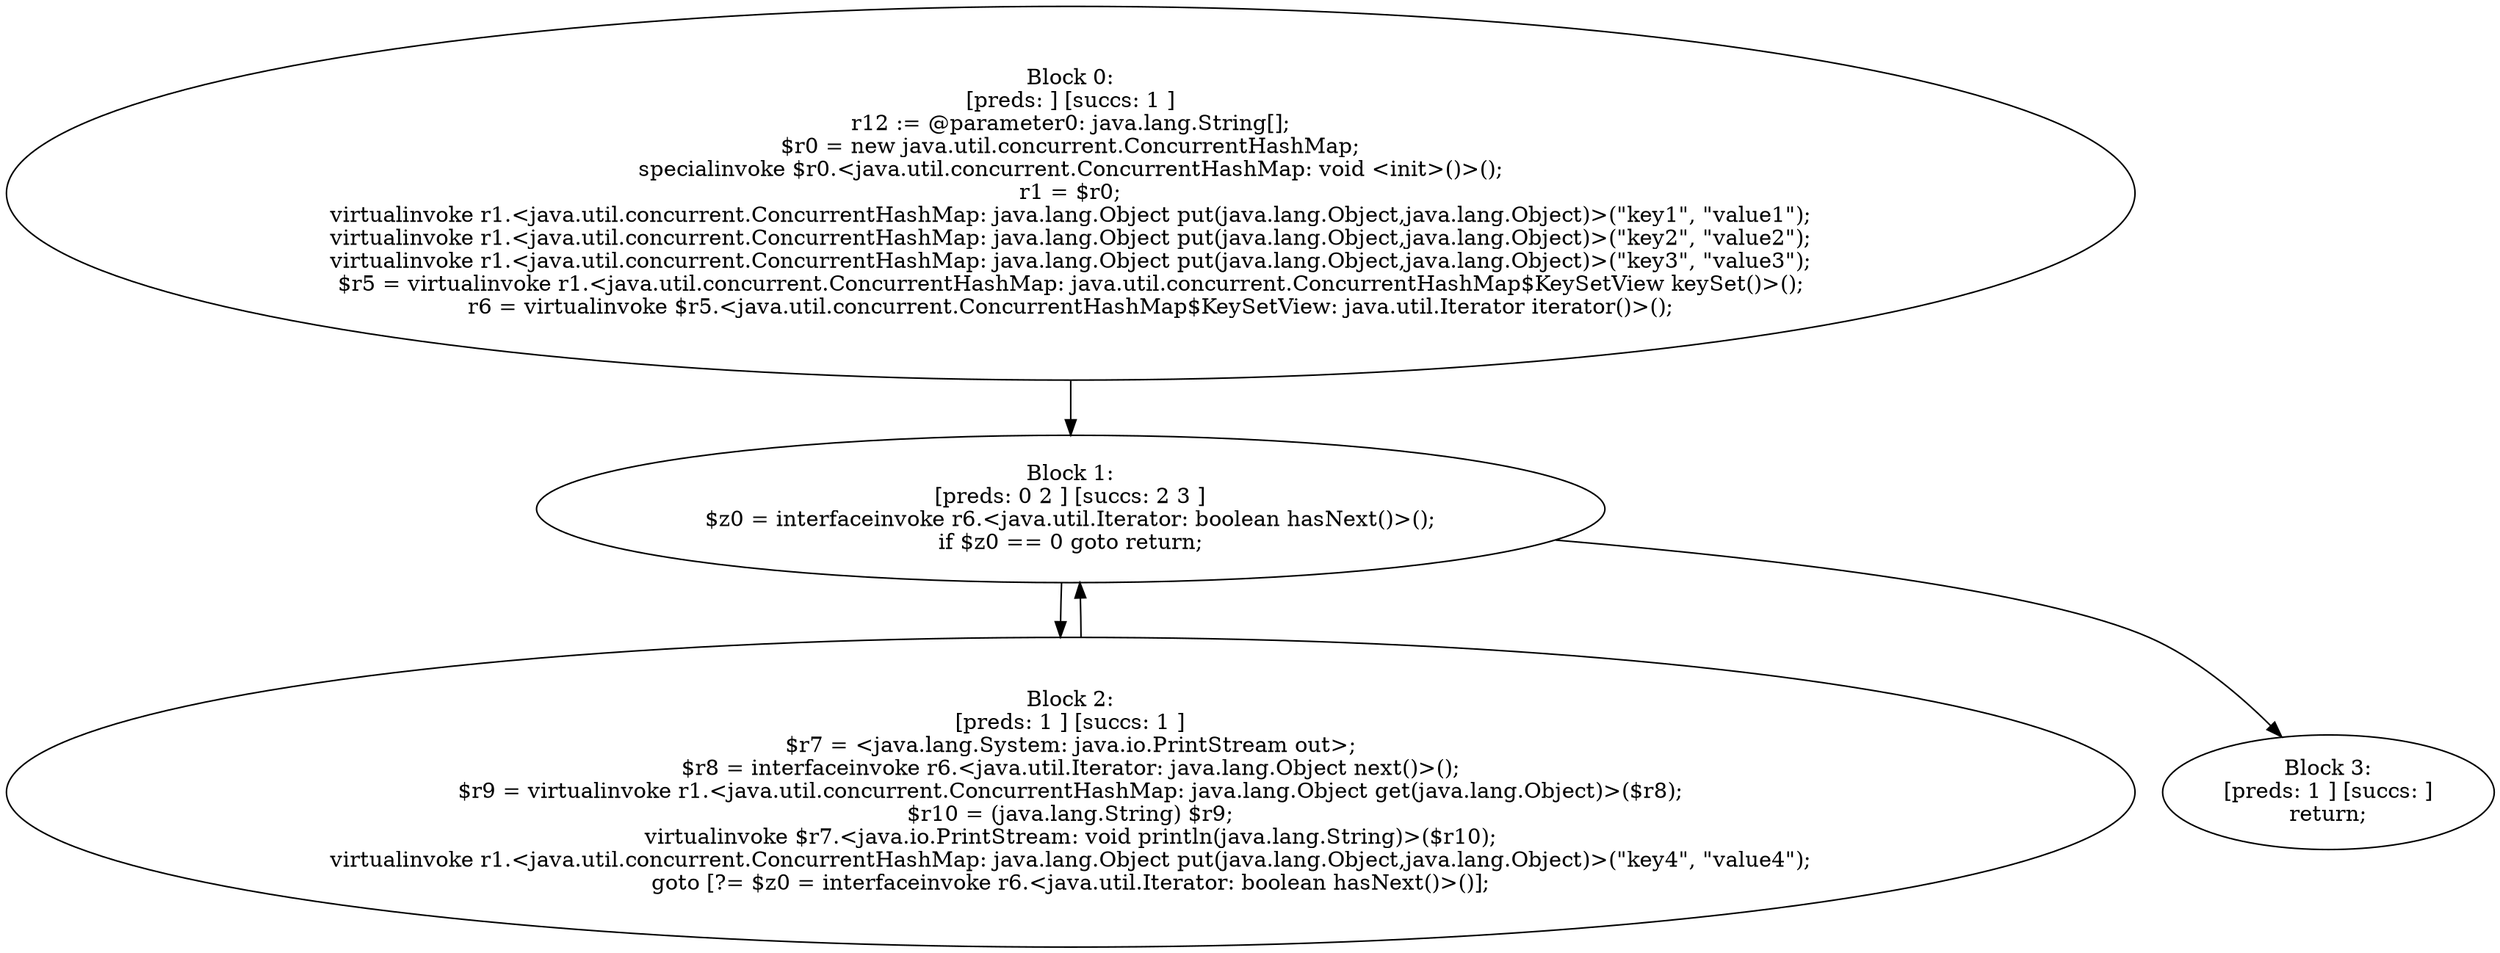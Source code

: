 digraph "unitGraph" {
    "Block 0:
[preds: ] [succs: 1 ]
r12 := @parameter0: java.lang.String[];
$r0 = new java.util.concurrent.ConcurrentHashMap;
specialinvoke $r0.<java.util.concurrent.ConcurrentHashMap: void <init>()>();
r1 = $r0;
virtualinvoke r1.<java.util.concurrent.ConcurrentHashMap: java.lang.Object put(java.lang.Object,java.lang.Object)>(\"key1\", \"value1\");
virtualinvoke r1.<java.util.concurrent.ConcurrentHashMap: java.lang.Object put(java.lang.Object,java.lang.Object)>(\"key2\", \"value2\");
virtualinvoke r1.<java.util.concurrent.ConcurrentHashMap: java.lang.Object put(java.lang.Object,java.lang.Object)>(\"key3\", \"value3\");
$r5 = virtualinvoke r1.<java.util.concurrent.ConcurrentHashMap: java.util.concurrent.ConcurrentHashMap$KeySetView keySet()>();
r6 = virtualinvoke $r5.<java.util.concurrent.ConcurrentHashMap$KeySetView: java.util.Iterator iterator()>();
"
    "Block 1:
[preds: 0 2 ] [succs: 2 3 ]
$z0 = interfaceinvoke r6.<java.util.Iterator: boolean hasNext()>();
if $z0 == 0 goto return;
"
    "Block 2:
[preds: 1 ] [succs: 1 ]
$r7 = <java.lang.System: java.io.PrintStream out>;
$r8 = interfaceinvoke r6.<java.util.Iterator: java.lang.Object next()>();
$r9 = virtualinvoke r1.<java.util.concurrent.ConcurrentHashMap: java.lang.Object get(java.lang.Object)>($r8);
$r10 = (java.lang.String) $r9;
virtualinvoke $r7.<java.io.PrintStream: void println(java.lang.String)>($r10);
virtualinvoke r1.<java.util.concurrent.ConcurrentHashMap: java.lang.Object put(java.lang.Object,java.lang.Object)>(\"key4\", \"value4\");
goto [?= $z0 = interfaceinvoke r6.<java.util.Iterator: boolean hasNext()>()];
"
    "Block 3:
[preds: 1 ] [succs: ]
return;
"
    "Block 0:
[preds: ] [succs: 1 ]
r12 := @parameter0: java.lang.String[];
$r0 = new java.util.concurrent.ConcurrentHashMap;
specialinvoke $r0.<java.util.concurrent.ConcurrentHashMap: void <init>()>();
r1 = $r0;
virtualinvoke r1.<java.util.concurrent.ConcurrentHashMap: java.lang.Object put(java.lang.Object,java.lang.Object)>(\"key1\", \"value1\");
virtualinvoke r1.<java.util.concurrent.ConcurrentHashMap: java.lang.Object put(java.lang.Object,java.lang.Object)>(\"key2\", \"value2\");
virtualinvoke r1.<java.util.concurrent.ConcurrentHashMap: java.lang.Object put(java.lang.Object,java.lang.Object)>(\"key3\", \"value3\");
$r5 = virtualinvoke r1.<java.util.concurrent.ConcurrentHashMap: java.util.concurrent.ConcurrentHashMap$KeySetView keySet()>();
r6 = virtualinvoke $r5.<java.util.concurrent.ConcurrentHashMap$KeySetView: java.util.Iterator iterator()>();
"->"Block 1:
[preds: 0 2 ] [succs: 2 3 ]
$z0 = interfaceinvoke r6.<java.util.Iterator: boolean hasNext()>();
if $z0 == 0 goto return;
";
    "Block 1:
[preds: 0 2 ] [succs: 2 3 ]
$z0 = interfaceinvoke r6.<java.util.Iterator: boolean hasNext()>();
if $z0 == 0 goto return;
"->"Block 2:
[preds: 1 ] [succs: 1 ]
$r7 = <java.lang.System: java.io.PrintStream out>;
$r8 = interfaceinvoke r6.<java.util.Iterator: java.lang.Object next()>();
$r9 = virtualinvoke r1.<java.util.concurrent.ConcurrentHashMap: java.lang.Object get(java.lang.Object)>($r8);
$r10 = (java.lang.String) $r9;
virtualinvoke $r7.<java.io.PrintStream: void println(java.lang.String)>($r10);
virtualinvoke r1.<java.util.concurrent.ConcurrentHashMap: java.lang.Object put(java.lang.Object,java.lang.Object)>(\"key4\", \"value4\");
goto [?= $z0 = interfaceinvoke r6.<java.util.Iterator: boolean hasNext()>()];
";
    "Block 1:
[preds: 0 2 ] [succs: 2 3 ]
$z0 = interfaceinvoke r6.<java.util.Iterator: boolean hasNext()>();
if $z0 == 0 goto return;
"->"Block 3:
[preds: 1 ] [succs: ]
return;
";
    "Block 2:
[preds: 1 ] [succs: 1 ]
$r7 = <java.lang.System: java.io.PrintStream out>;
$r8 = interfaceinvoke r6.<java.util.Iterator: java.lang.Object next()>();
$r9 = virtualinvoke r1.<java.util.concurrent.ConcurrentHashMap: java.lang.Object get(java.lang.Object)>($r8);
$r10 = (java.lang.String) $r9;
virtualinvoke $r7.<java.io.PrintStream: void println(java.lang.String)>($r10);
virtualinvoke r1.<java.util.concurrent.ConcurrentHashMap: java.lang.Object put(java.lang.Object,java.lang.Object)>(\"key4\", \"value4\");
goto [?= $z0 = interfaceinvoke r6.<java.util.Iterator: boolean hasNext()>()];
"->"Block 1:
[preds: 0 2 ] [succs: 2 3 ]
$z0 = interfaceinvoke r6.<java.util.Iterator: boolean hasNext()>();
if $z0 == 0 goto return;
";
}
